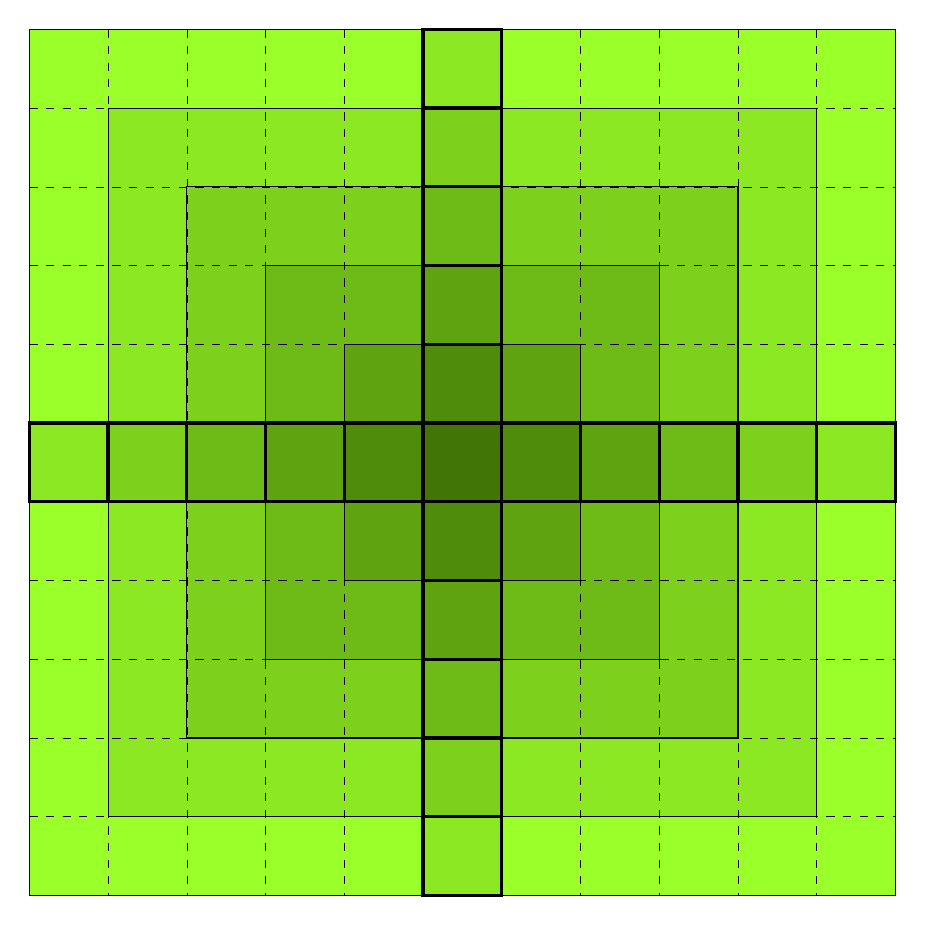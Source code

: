 \begin{tikzpicture}[yscale=-1,xscale=1]
    \draw (0,0) rectangle (11,11);


    \draw[fill={rgb, 255:red, 155; green, 255; blue, 41 }  ,fill opacity=1 ] (0,0) rectangle (11,11);
    \draw[fill={rgb, 255:red, 140; green, 232; blue, 35 }  ,fill opacity=1, very thick ] (10,5) rectangle (11,6);
    \draw[fill={rgb, 255:red, 140; green, 232; blue, 35 }  ,fill opacity=1, very thick  ] (5,10) rectangle (6,11);
    \draw[fill={rgb, 255:red, 140; green, 232; blue, 35 }  ,fill opacity=1, very thick  ] (0,5) rectangle (1,6);
    \draw[fill={rgb, 255:red, 140; green, 232; blue, 35 }  ,fill opacity=1, very thick  ] (5,0) rectangle (6,1);

    \draw[fill={rgb, 255:red, 140; green, 232; blue, 35 }  ,fill opacity=1 ] (1,1) rectangle (10,10);
    \draw[fill={rgb, 255:red, 125; green, 209; blue, 29 }  ,fill opacity=1, very thick  ] (9,5) rectangle (10,6);
    \draw[fill={rgb, 255:red, 125; green, 209; blue, 29 }  ,fill opacity=1, very thick  ] (5,9) rectangle (6,10);
    \draw[fill={rgb, 255:red, 125; green, 209; blue, 29 }  ,fill opacity=1, very thick  ] (1,5) rectangle (2,6);
    \draw[fill={rgb, 255:red, 125; green, 209; blue, 29 }  ,fill opacity=1, very thick  ] (5,1) rectangle (6,2);

    \draw[fill={rgb, 255:red, 125; green, 209; blue, 29 }  ,fill opacity=1 ] (2,2) rectangle (9,9);
    \draw[fill={rgb, 255:red, 110; green, 186; blue, 23 }   ,fill opacity=1, very thick  ] (8,5) rectangle (9,6);
    \draw[fill={rgb, 255:red, 110; green, 186; blue, 23 }   ,fill opacity=1, very thick  ] (5,8) rectangle (6,9);
    \draw[fill={rgb, 255:red, 110; green, 186; blue, 23 }   ,fill opacity=1, very thick  ] (2,5) rectangle (3,6);
    \draw[fill={rgb, 255:red, 110; green, 186; blue, 23 }   ,fill opacity=1, very thick  ] (5,2) rectangle (6,3);

    \draw[fill={rgb, 255:red, 110; green, 186; blue, 23 }   ,fill opacity=1 ] (3,3) rectangle (8,8);
    \draw[fill={rgb, 255:red, 95; green, 163; blue, 17 }  ,fill opacity=1, very thick  ] (7,5) rectangle (8,6);
    \draw[fill={rgb, 255:red, 95; green, 163; blue, 17 }  ,fill opacity=1, very thick  ] (5,7) rectangle (6,8);
    \draw[fill={rgb, 255:red, 95; green, 163; blue, 17 }  ,fill opacity=1, very thick  ] (3,5) rectangle (4,6);
    \draw[fill={rgb, 255:red, 95; green, 163; blue, 17 }  ,fill opacity=1, very thick  ] (5,3) rectangle (6,4);

    \draw[fill={rgb, 255:red, 95; green, 163; blue, 17 }  ,fill opacity=1 ] (4,4) rectangle (7,7);
    \draw[fill={rgb, 255:red, 80; green, 140; blue, 11 }  ,fill opacity=1, very thick  ] (6,5) rectangle (7,6);
    \draw[fill={rgb, 255:red, 80; green, 140; blue, 11 }  ,fill opacity=1, very thick  ] (5,6) rectangle (6,7);
    \draw[fill={rgb, 255:red, 80; green, 140; blue, 11 }  ,fill opacity=1, very thick  ] (4,5) rectangle (5,6);
    \draw[fill={rgb, 255:red, 80; green, 140; blue, 11 }  ,fill opacity=1, very thick  ] (5,4) rectangle (6,5);

    \draw[fill={rgb, 255:red, 65; green, 117; blue, 5 }  ,fill opacity=1, very thick  ] (5,5) rectangle (6,6);


    \begin{scope}[every path/.style={very thin, dashed}]
        \foreach \i in {0,...,11} {
            \draw   (\i,0) -- (\i,11);
        }
        \foreach \i in {0,...,11} {
            \draw   (0,\i) -- (11,\i);
        }
    \end{scope}
    
\end{tikzpicture}